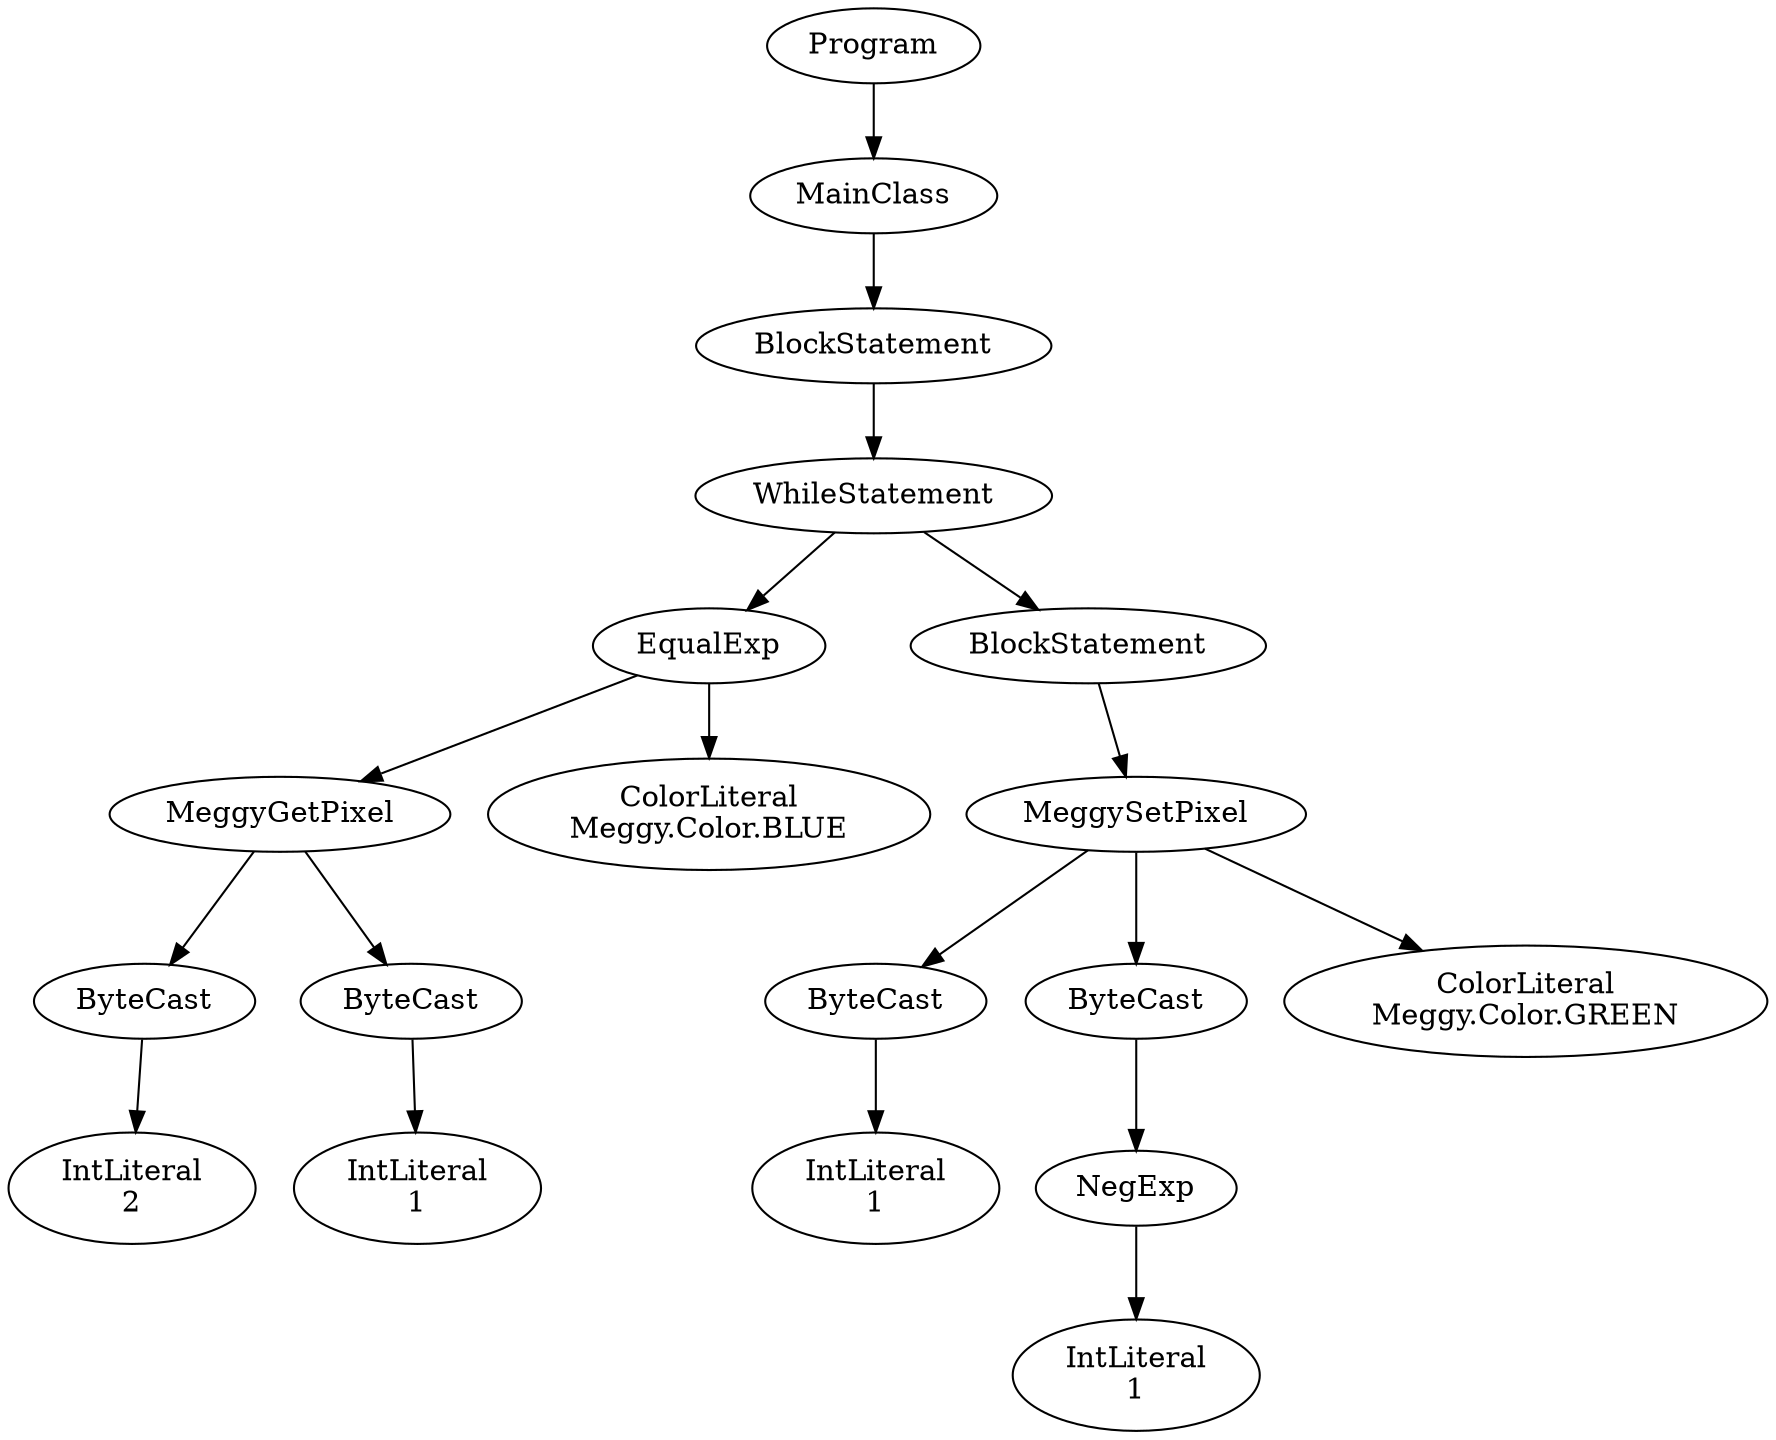 digraph ASTGraph {
0 [ label="Program" ];
1 [ label="MainClass" ];
0 -> 1
2 [ label="BlockStatement" ];
1 -> 2
3 [ label="WhileStatement" ];
2 -> 3
4 [ label="EqualExp" ];
3 -> 4
5 [ label="MeggyGetPixel" ];
4 -> 5
6 [ label="ByteCast" ];
5 -> 6
7 [ label="IntLiteral\n2" ];
6 -> 7
8 [ label="ByteCast" ];
5 -> 8
9 [ label="IntLiteral\n1" ];
8 -> 9
10 [ label="ColorLiteral\nMeggy.Color.BLUE" ];
4 -> 10
11 [ label="BlockStatement" ];
3 -> 11
12 [ label="MeggySetPixel" ];
11 -> 12
13 [ label="ByteCast" ];
12 -> 13
14 [ label="IntLiteral\n1" ];
13 -> 14
15 [ label="ByteCast" ];
12 -> 15
16 [ label="NegExp" ];
15 -> 16
17 [ label="IntLiteral\n1" ];
16 -> 17
18 [ label="ColorLiteral\nMeggy.Color.GREEN" ];
12 -> 18
}
